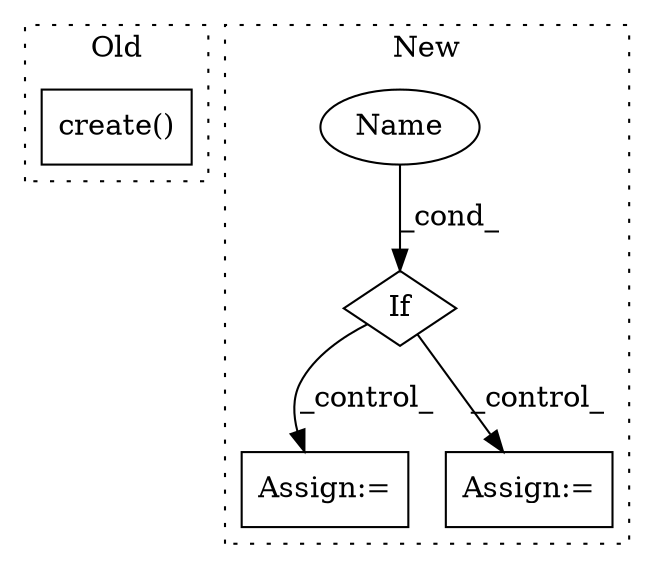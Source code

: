 digraph G {
subgraph cluster0 {
1 [label="create()" a="75" s="2372,2413" l="24,1" shape="box"];
label = "Old";
style="dotted";
}
subgraph cluster1 {
2 [label="If" a="96" s="3363" l="3" shape="diamond"];
3 [label="Name" a="87" s="3366" l="6" shape="ellipse"];
4 [label="Assign:=" a="68" s="3432" l="3" shape="box"];
5 [label="Assign:=" a="68" s="3390" l="3" shape="box"];
label = "New";
style="dotted";
}
2 -> 4 [label="_control_"];
2 -> 5 [label="_control_"];
3 -> 2 [label="_cond_"];
}